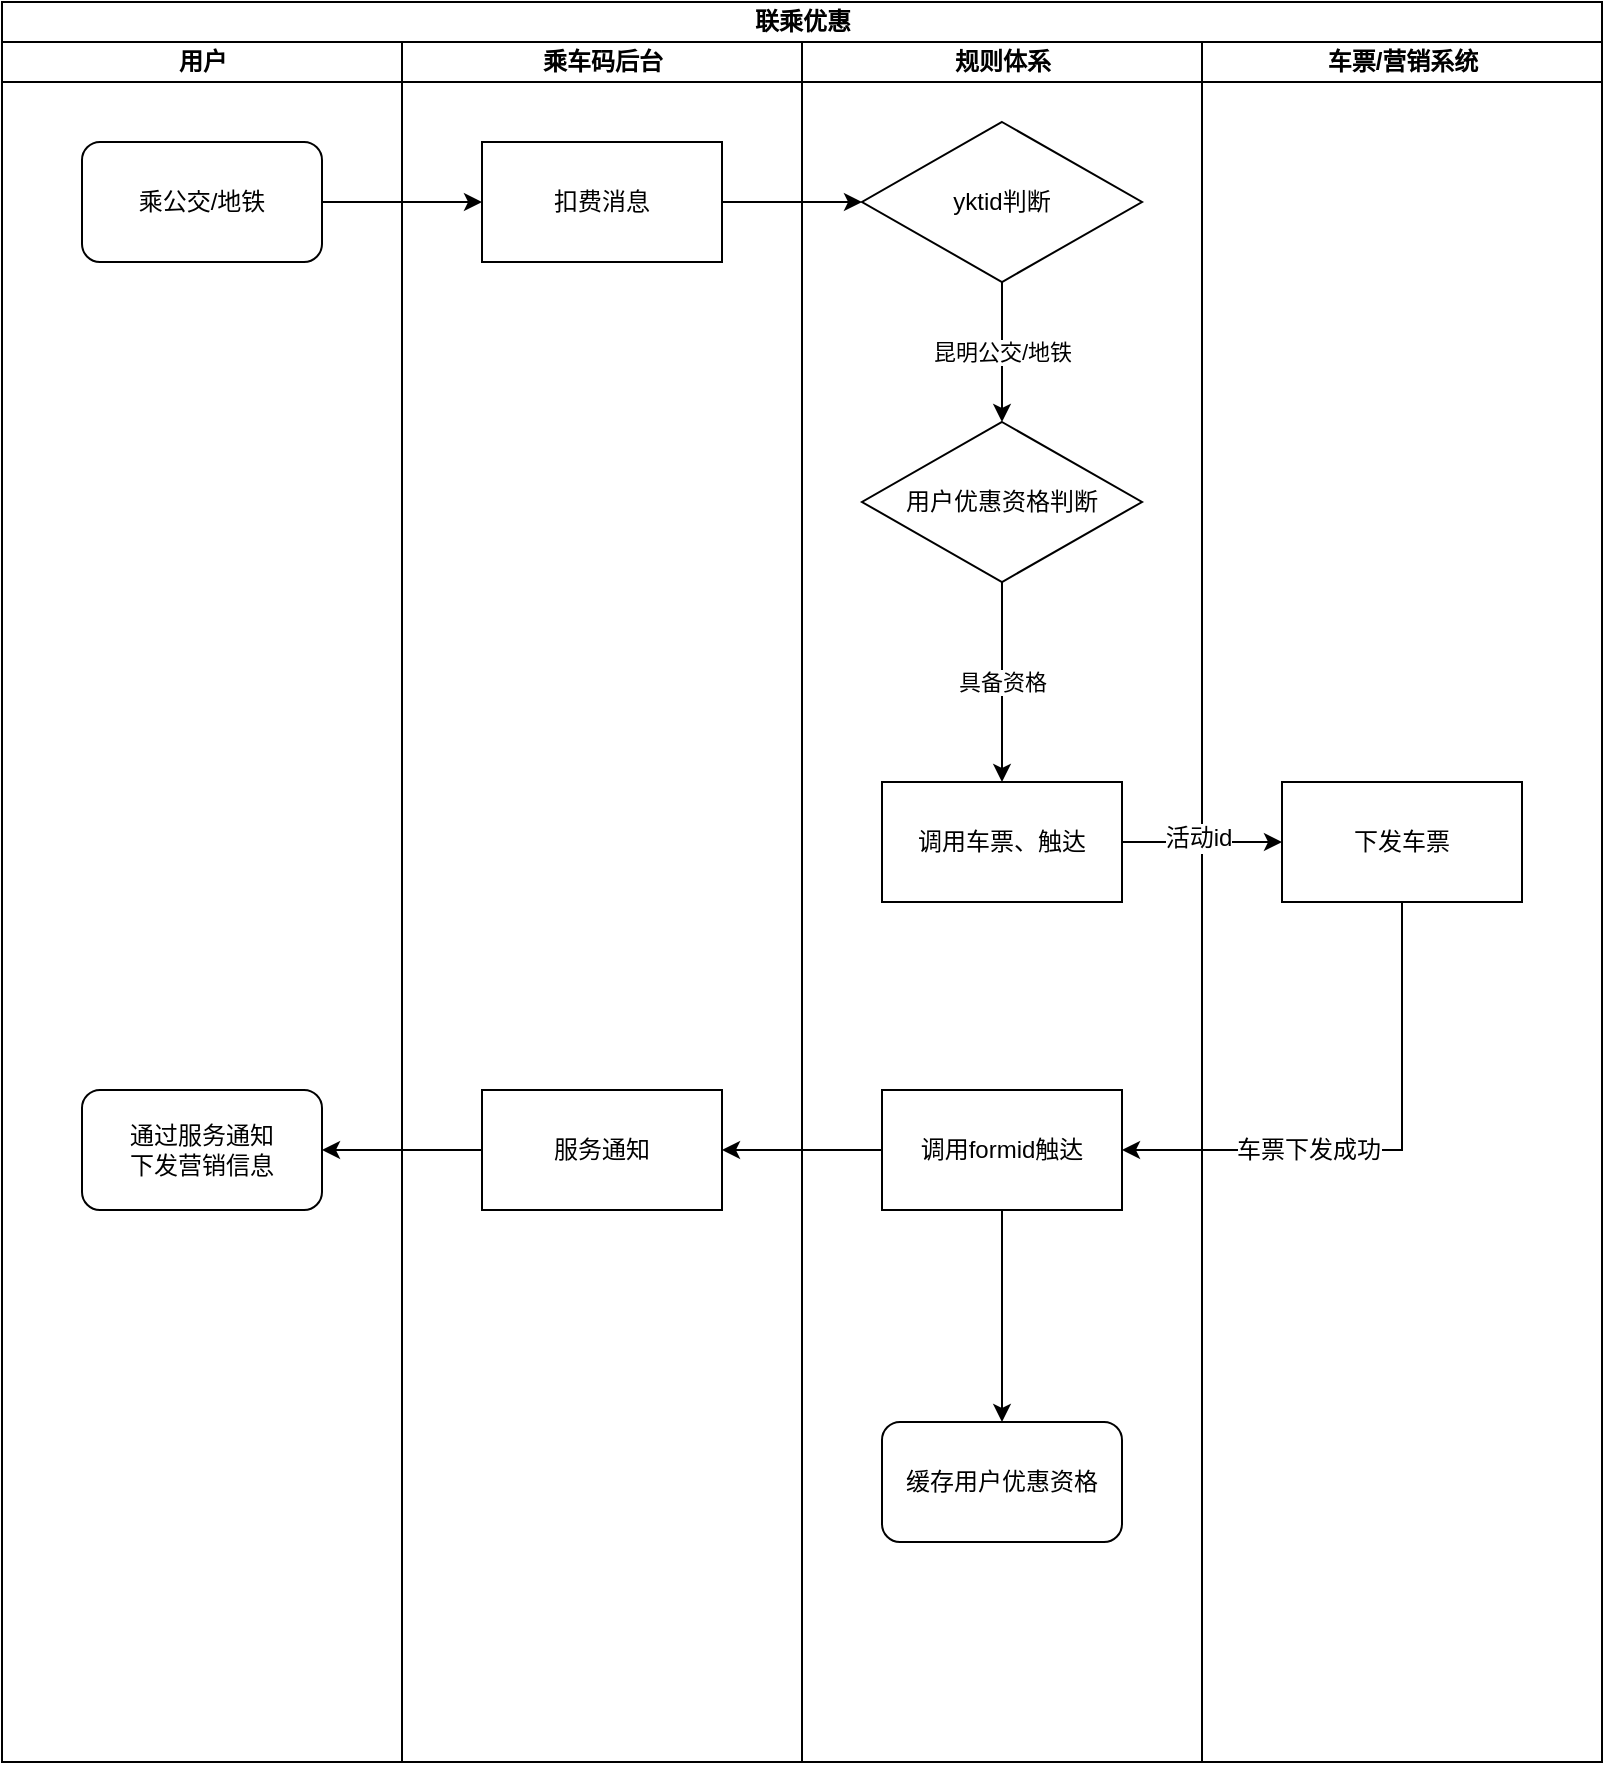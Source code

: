 <mxfile version="11.2.4" type="github" pages="1"><diagram id="RWKjPwM29KvsL_qfUjgt" name="第 1 页"><mxGraphModel dx="946" dy="625" grid="1" gridSize="10" guides="1" tooltips="1" connect="1" arrows="1" fold="1" page="1" pageScale="1" pageWidth="827" pageHeight="1169" math="0" shadow="0"><root><mxCell id="0"/><mxCell id="1" parent="0"/><mxCell id="Z0NYIKBNN5Qx5mgxOtPU-1" value="联乘优惠" style="swimlane;html=1;childLayout=stackLayout;resizeParent=1;resizeParentMax=0;startSize=20;" vertex="1" parent="1"><mxGeometry x="13" y="40" width="800" height="880" as="geometry"/></mxCell><mxCell id="Z0NYIKBNN5Qx5mgxOtPU-2" value="用户" style="swimlane;html=1;startSize=20;" vertex="1" parent="Z0NYIKBNN5Qx5mgxOtPU-1"><mxGeometry y="20" width="200" height="860" as="geometry"/></mxCell><mxCell id="Z0NYIKBNN5Qx5mgxOtPU-8" value="乘公交/地铁" style="rounded=1;whiteSpace=wrap;html=1;" vertex="1" parent="Z0NYIKBNN5Qx5mgxOtPU-2"><mxGeometry x="40" y="50" width="120" height="60" as="geometry"/></mxCell><mxCell id="Z0NYIKBNN5Qx5mgxOtPU-29" value="通过服务通知&lt;br&gt;下发营销信息" style="rounded=1;whiteSpace=wrap;html=1;" vertex="1" parent="Z0NYIKBNN5Qx5mgxOtPU-2"><mxGeometry x="40" y="524" width="120" height="60" as="geometry"/></mxCell><mxCell id="Z0NYIKBNN5Qx5mgxOtPU-5" value="乘车码后台" style="swimlane;html=1;startSize=20;" vertex="1" parent="Z0NYIKBNN5Qx5mgxOtPU-1"><mxGeometry x="200" y="20" width="200" height="860" as="geometry"/></mxCell><mxCell id="Z0NYIKBNN5Qx5mgxOtPU-9" value="扣费消息" style="rounded=0;whiteSpace=wrap;html=1;" vertex="1" parent="Z0NYIKBNN5Qx5mgxOtPU-5"><mxGeometry x="40" y="50" width="120" height="60" as="geometry"/></mxCell><mxCell id="Z0NYIKBNN5Qx5mgxOtPU-28" value="服务通知" style="rounded=0;whiteSpace=wrap;html=1;" vertex="1" parent="Z0NYIKBNN5Qx5mgxOtPU-5"><mxGeometry x="40" y="524" width="120" height="60" as="geometry"/></mxCell><mxCell id="Z0NYIKBNN5Qx5mgxOtPU-6" value="规则体系" style="swimlane;html=1;startSize=20;" vertex="1" parent="Z0NYIKBNN5Qx5mgxOtPU-1"><mxGeometry x="400" y="20" width="200" height="860" as="geometry"/></mxCell><mxCell id="Z0NYIKBNN5Qx5mgxOtPU-14" value="昆明公交/地铁" style="edgeStyle=orthogonalEdgeStyle;rounded=0;orthogonalLoop=1;jettySize=auto;html=1;exitX=0.5;exitY=1;exitDx=0;exitDy=0;entryX=0.5;entryY=0;entryDx=0;entryDy=0;" edge="1" parent="Z0NYIKBNN5Qx5mgxOtPU-6" source="Z0NYIKBNN5Qx5mgxOtPU-11" target="Z0NYIKBNN5Qx5mgxOtPU-13"><mxGeometry relative="1" as="geometry"/></mxCell><mxCell id="Z0NYIKBNN5Qx5mgxOtPU-11" value="yktid判断" style="rhombus;whiteSpace=wrap;html=1;" vertex="1" parent="Z0NYIKBNN5Qx5mgxOtPU-6"><mxGeometry x="30" y="40" width="140" height="80" as="geometry"/></mxCell><mxCell id="Z0NYIKBNN5Qx5mgxOtPU-16" value="具备资格" style="edgeStyle=orthogonalEdgeStyle;rounded=0;orthogonalLoop=1;jettySize=auto;html=1;exitX=0.5;exitY=1;exitDx=0;exitDy=0;entryX=0.5;entryY=0;entryDx=0;entryDy=0;" edge="1" parent="Z0NYIKBNN5Qx5mgxOtPU-6" source="Z0NYIKBNN5Qx5mgxOtPU-13" target="Z0NYIKBNN5Qx5mgxOtPU-17"><mxGeometry relative="1" as="geometry"><mxPoint x="100" y="350" as="targetPoint"/></mxGeometry></mxCell><mxCell id="Z0NYIKBNN5Qx5mgxOtPU-13" value="用户优惠资格判断" style="rhombus;whiteSpace=wrap;html=1;" vertex="1" parent="Z0NYIKBNN5Qx5mgxOtPU-6"><mxGeometry x="30" y="190" width="140" height="80" as="geometry"/></mxCell><mxCell id="Z0NYIKBNN5Qx5mgxOtPU-17" value="调用车票、触达" style="rounded=0;whiteSpace=wrap;html=1;" vertex="1" parent="Z0NYIKBNN5Qx5mgxOtPU-6"><mxGeometry x="40" y="370" width="120" height="60" as="geometry"/></mxCell><mxCell id="Z0NYIKBNN5Qx5mgxOtPU-27" style="edgeStyle=orthogonalEdgeStyle;rounded=0;orthogonalLoop=1;jettySize=auto;html=1;exitX=0.5;exitY=1;exitDx=0;exitDy=0;entryX=0.5;entryY=0;entryDx=0;entryDy=0;" edge="1" parent="Z0NYIKBNN5Qx5mgxOtPU-6" source="Z0NYIKBNN5Qx5mgxOtPU-21" target="Z0NYIKBNN5Qx5mgxOtPU-26"><mxGeometry relative="1" as="geometry"/></mxCell><mxCell id="Z0NYIKBNN5Qx5mgxOtPU-21" value="调用formid触达" style="rounded=0;whiteSpace=wrap;html=1;" vertex="1" parent="Z0NYIKBNN5Qx5mgxOtPU-6"><mxGeometry x="40" y="524" width="120" height="60" as="geometry"/></mxCell><mxCell id="Z0NYIKBNN5Qx5mgxOtPU-26" value="缓存用户优惠资格" style="rounded=1;whiteSpace=wrap;html=1;" vertex="1" parent="Z0NYIKBNN5Qx5mgxOtPU-6"><mxGeometry x="40" y="690" width="120" height="60" as="geometry"/></mxCell><mxCell id="Z0NYIKBNN5Qx5mgxOtPU-7" value="车票/营销系统" style="swimlane;html=1;startSize=20;" vertex="1" parent="Z0NYIKBNN5Qx5mgxOtPU-1"><mxGeometry x="600" y="20" width="200" height="860" as="geometry"/></mxCell><mxCell id="Z0NYIKBNN5Qx5mgxOtPU-18" value="下发车票" style="rounded=0;whiteSpace=wrap;html=1;" vertex="1" parent="Z0NYIKBNN5Qx5mgxOtPU-7"><mxGeometry x="40" y="370" width="120" height="60" as="geometry"/></mxCell><mxCell id="Z0NYIKBNN5Qx5mgxOtPU-10" style="edgeStyle=orthogonalEdgeStyle;rounded=0;orthogonalLoop=1;jettySize=auto;html=1;exitX=1;exitY=0.5;exitDx=0;exitDy=0;entryX=0;entryY=0.5;entryDx=0;entryDy=0;" edge="1" parent="Z0NYIKBNN5Qx5mgxOtPU-1" source="Z0NYIKBNN5Qx5mgxOtPU-8" target="Z0NYIKBNN5Qx5mgxOtPU-9"><mxGeometry relative="1" as="geometry"/></mxCell><mxCell id="Z0NYIKBNN5Qx5mgxOtPU-12" style="edgeStyle=orthogonalEdgeStyle;rounded=0;orthogonalLoop=1;jettySize=auto;html=1;exitX=1;exitY=0.5;exitDx=0;exitDy=0;entryX=0;entryY=0.5;entryDx=0;entryDy=0;" edge="1" parent="Z0NYIKBNN5Qx5mgxOtPU-1" source="Z0NYIKBNN5Qx5mgxOtPU-9" target="Z0NYIKBNN5Qx5mgxOtPU-11"><mxGeometry relative="1" as="geometry"/></mxCell><mxCell id="Z0NYIKBNN5Qx5mgxOtPU-19" style="edgeStyle=orthogonalEdgeStyle;rounded=0;orthogonalLoop=1;jettySize=auto;html=1;exitX=1;exitY=0.5;exitDx=0;exitDy=0;entryX=0;entryY=0.5;entryDx=0;entryDy=0;" edge="1" parent="Z0NYIKBNN5Qx5mgxOtPU-1" source="Z0NYIKBNN5Qx5mgxOtPU-17" target="Z0NYIKBNN5Qx5mgxOtPU-18"><mxGeometry relative="1" as="geometry"/></mxCell><mxCell id="Z0NYIKBNN5Qx5mgxOtPU-20" value="活动id" style="text;html=1;resizable=0;points=[];align=center;verticalAlign=middle;labelBackgroundColor=#ffffff;" vertex="1" connectable="0" parent="Z0NYIKBNN5Qx5mgxOtPU-19"><mxGeometry x="-0.05" y="2" relative="1" as="geometry"><mxPoint as="offset"/></mxGeometry></mxCell><mxCell id="Z0NYIKBNN5Qx5mgxOtPU-22" style="edgeStyle=orthogonalEdgeStyle;rounded=0;orthogonalLoop=1;jettySize=auto;html=1;exitX=0.5;exitY=1;exitDx=0;exitDy=0;entryX=1;entryY=0.5;entryDx=0;entryDy=0;" edge="1" parent="Z0NYIKBNN5Qx5mgxOtPU-1" source="Z0NYIKBNN5Qx5mgxOtPU-18" target="Z0NYIKBNN5Qx5mgxOtPU-21"><mxGeometry relative="1" as="geometry"/></mxCell><mxCell id="Z0NYIKBNN5Qx5mgxOtPU-23" value="车票下发成功" style="text;html=1;resizable=0;points=[];align=center;verticalAlign=middle;labelBackgroundColor=#ffffff;" vertex="1" connectable="0" parent="Z0NYIKBNN5Qx5mgxOtPU-22"><mxGeometry x="-0.061" y="-47" relative="1" as="geometry"><mxPoint x="-47" y="47" as="offset"/></mxGeometry></mxCell><mxCell id="Z0NYIKBNN5Qx5mgxOtPU-25" style="edgeStyle=orthogonalEdgeStyle;rounded=0;orthogonalLoop=1;jettySize=auto;html=1;exitX=0;exitY=0.5;exitDx=0;exitDy=0;entryX=1;entryY=0.5;entryDx=0;entryDy=0;" edge="1" parent="Z0NYIKBNN5Qx5mgxOtPU-1" source="Z0NYIKBNN5Qx5mgxOtPU-21" target="Z0NYIKBNN5Qx5mgxOtPU-28"><mxGeometry relative="1" as="geometry"><mxPoint x="387" y="500" as="targetPoint"/></mxGeometry></mxCell><mxCell id="Z0NYIKBNN5Qx5mgxOtPU-30" style="edgeStyle=orthogonalEdgeStyle;rounded=0;orthogonalLoop=1;jettySize=auto;html=1;exitX=0;exitY=0.5;exitDx=0;exitDy=0;entryX=1;entryY=0.5;entryDx=0;entryDy=0;" edge="1" parent="Z0NYIKBNN5Qx5mgxOtPU-1" source="Z0NYIKBNN5Qx5mgxOtPU-28" target="Z0NYIKBNN5Qx5mgxOtPU-29"><mxGeometry relative="1" as="geometry"/></mxCell></root></mxGraphModel></diagram></mxfile>